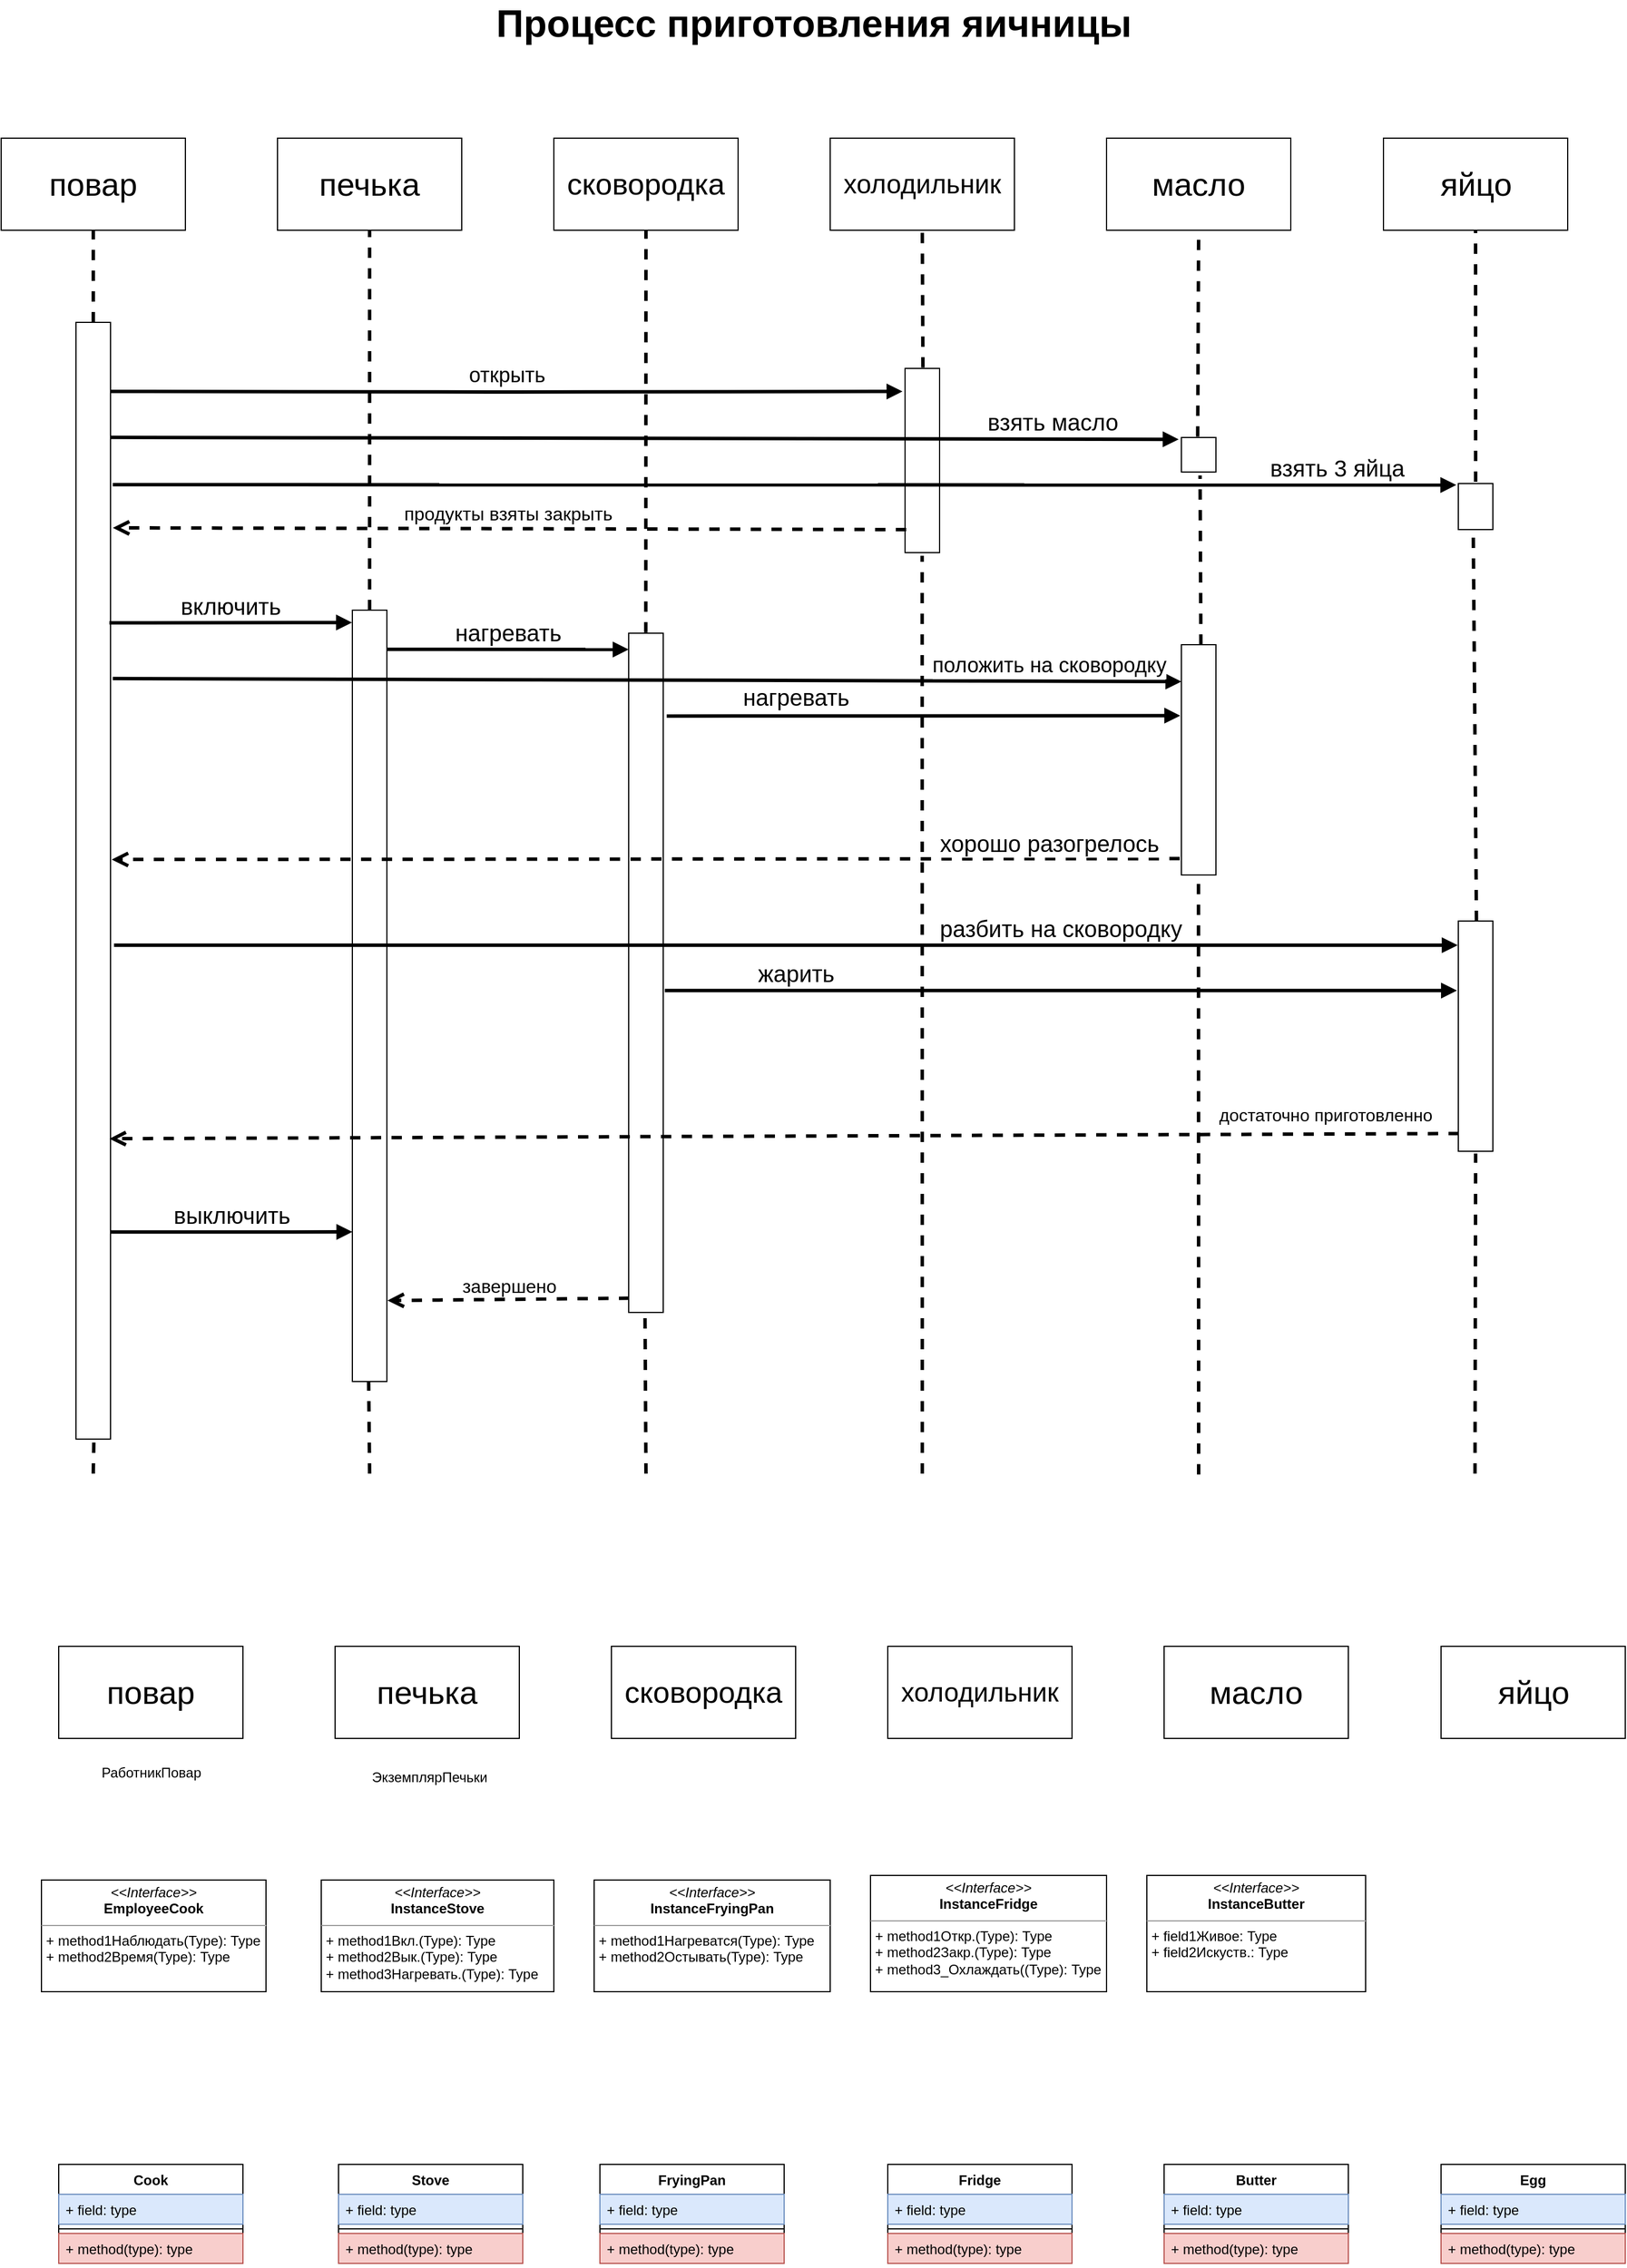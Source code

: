 <mxfile version="15.1.1" type="github">
  <diagram id="aLf2_ICq154Jyb_9Sh-q" name="Page-1">
    <mxGraphModel dx="2303" dy="1400" grid="1" gridSize="10" guides="1" tooltips="1" connect="1" arrows="1" fold="1" page="1" pageScale="1" pageWidth="827" pageHeight="1169" math="0" shadow="0">
      <root>
        <mxCell id="0" />
        <mxCell id="1" parent="0" />
        <mxCell id="samGDBztTZufesjh3Rk6-22" value="" style="html=1;points=[];perimeter=orthogonalPerimeter;" vertex="1" parent="1">
          <mxGeometry x="345" y="570" width="30" height="670" as="geometry" />
        </mxCell>
        <mxCell id="samGDBztTZufesjh3Rk6-23" value="" style="html=1;points=[];perimeter=orthogonalPerimeter;" vertex="1" parent="1">
          <mxGeometry x="585" y="590" width="30" height="590" as="geometry" />
        </mxCell>
        <mxCell id="samGDBztTZufesjh3Rk6-28" value="&lt;span style=&quot;font-size: 28px ; text-align: justify&quot;&gt;&lt;font style=&quot;vertical-align: inherit&quot;&gt;&lt;font style=&quot;vertical-align: inherit&quot;&gt;повар&lt;/font&gt;&lt;/font&gt;&lt;/span&gt;" style="whiteSpace=wrap;html=1;align=center;" vertex="1" parent="1">
          <mxGeometry x="40" y="160" width="160" height="80" as="geometry" />
        </mxCell>
        <mxCell id="samGDBztTZufesjh3Rk6-29" value="&lt;span style=&quot;font-size: 28px ; text-align: justify&quot;&gt;&lt;font style=&quot;vertical-align: inherit&quot;&gt;&lt;font style=&quot;vertical-align: inherit&quot;&gt;печька&lt;/font&gt;&lt;/font&gt;&lt;/span&gt;" style="whiteSpace=wrap;html=1;align=center;" vertex="1" parent="1">
          <mxGeometry x="280" y="160" width="160" height="80" as="geometry" />
        </mxCell>
        <mxCell id="samGDBztTZufesjh3Rk6-30" value="&lt;span style=&quot;font-size: 26px ; text-align: justify&quot;&gt;&lt;font style=&quot;vertical-align: inherit&quot;&gt;&lt;font style=&quot;vertical-align: inherit&quot;&gt;сковородка&lt;/font&gt;&lt;/font&gt;&lt;/span&gt;" style="whiteSpace=wrap;html=1;align=center;" vertex="1" parent="1">
          <mxGeometry x="520" y="160" width="160" height="80" as="geometry" />
        </mxCell>
        <mxCell id="samGDBztTZufesjh3Rk6-31" value="&lt;span style=&quot;font-size: 23px ; text-align: justify&quot;&gt;&lt;font style=&quot;vertical-align: inherit&quot;&gt;&lt;font style=&quot;vertical-align: inherit&quot;&gt;холодильник&lt;/font&gt;&lt;/font&gt;&lt;/span&gt;" style="whiteSpace=wrap;html=1;align=center;" vertex="1" parent="1">
          <mxGeometry x="760" y="160" width="160" height="80" as="geometry" />
        </mxCell>
        <mxCell id="samGDBztTZufesjh3Rk6-32" value="&lt;span style=&quot;font-size: 28px ; text-align: justify&quot;&gt;&lt;font style=&quot;vertical-align: inherit&quot;&gt;&lt;font style=&quot;vertical-align: inherit&quot;&gt;масло&lt;/font&gt;&lt;/font&gt;&lt;/span&gt;" style="whiteSpace=wrap;html=1;align=center;" vertex="1" parent="1">
          <mxGeometry x="1000" y="160" width="160" height="80" as="geometry" />
        </mxCell>
        <mxCell id="samGDBztTZufesjh3Rk6-33" value="&lt;span style=&quot;font-size: 28px ; text-align: justify&quot;&gt;яйцо&lt;/span&gt;" style="whiteSpace=wrap;html=1;align=center;" vertex="1" parent="1">
          <mxGeometry x="1240.5" y="160" width="160" height="80" as="geometry" />
        </mxCell>
        <mxCell id="samGDBztTZufesjh3Rk6-35" value="" style="html=1;points=[];perimeter=orthogonalPerimeter;" vertex="1" parent="1">
          <mxGeometry x="105" y="320" width="30" height="970" as="geometry" />
        </mxCell>
        <mxCell id="samGDBztTZufesjh3Rk6-36" value="" style="html=1;points=[];perimeter=orthogonalPerimeter;" vertex="1" parent="1">
          <mxGeometry x="825" y="360" width="30" height="160" as="geometry" />
        </mxCell>
        <mxCell id="samGDBztTZufesjh3Rk6-39" value="" style="html=1;points=[];perimeter=orthogonalPerimeter;" vertex="1" parent="1">
          <mxGeometry x="1065" y="420" width="30" height="30" as="geometry" />
        </mxCell>
        <mxCell id="samGDBztTZufesjh3Rk6-40" value="" style="html=1;points=[];perimeter=orthogonalPerimeter;" vertex="1" parent="1">
          <mxGeometry x="1305.5" y="460" width="30" height="40" as="geometry" />
        </mxCell>
        <mxCell id="samGDBztTZufesjh3Rk6-46" value="&lt;span style=&quot;font-size: 16px&quot;&gt;&lt;font style=&quot;vertical-align: inherit&quot;&gt;&lt;font style=&quot;vertical-align: inherit&quot;&gt;завершено&lt;/font&gt;&lt;/font&gt;&lt;/span&gt;" style="html=1;verticalAlign=bottom;endArrow=open;dashed=1;endSize=8;strokeWidth=3;entryX=1.017;entryY=0.895;entryDx=0;entryDy=0;entryPerimeter=0;exitX=0.017;exitY=0.979;exitDx=0;exitDy=0;exitPerimeter=0;" edge="1" parent="1" source="samGDBztTZufesjh3Rk6-23" target="samGDBztTZufesjh3Rk6-22">
          <mxGeometry relative="1" as="geometry">
            <mxPoint x="580" y="1080" as="sourcePoint" />
            <mxPoint x="380" y="1080" as="targetPoint" />
            <Array as="points" />
          </mxGeometry>
        </mxCell>
        <mxCell id="samGDBztTZufesjh3Rk6-52" value="&lt;font style=&quot;vertical-align: inherit&quot;&gt;&lt;font style=&quot;vertical-align: inherit ; font-size: 18px&quot;&gt;открыть&lt;/font&gt;&lt;/font&gt;" style="html=1;verticalAlign=bottom;endArrow=block;strokeWidth=3;entryX=-0.074;entryY=0.125;entryDx=0;entryDy=0;entryPerimeter=0;" edge="1" parent="1" target="samGDBztTZufesjh3Rk6-36">
          <mxGeometry width="80" relative="1" as="geometry">
            <mxPoint x="135" y="380" as="sourcePoint" />
            <mxPoint x="820.0" y="380" as="targetPoint" />
            <Array as="points">
              <mxPoint x="475.21" y="380.5" />
            </Array>
          </mxGeometry>
        </mxCell>
        <mxCell id="samGDBztTZufesjh3Rk6-53" value="&lt;font style=&quot;vertical-align: inherit&quot;&gt;&lt;font style=&quot;vertical-align: inherit ; font-size: 20px&quot;&gt;&lt;font style=&quot;vertical-align: inherit&quot;&gt;&lt;font style=&quot;vertical-align: inherit&quot;&gt;&lt;font style=&quot;vertical-align: inherit&quot;&gt;&lt;font style=&quot;vertical-align: inherit&quot;&gt;взять масло&lt;/font&gt;&lt;/font&gt;&lt;/font&gt;&lt;/font&gt;&lt;/font&gt;&lt;/font&gt;" style="html=1;verticalAlign=bottom;endArrow=block;strokeWidth=3;exitX=1;exitY=0.103;exitDx=0;exitDy=0;exitPerimeter=0;entryX=-0.08;entryY=0.054;entryDx=0;entryDy=0;entryPerimeter=0;" edge="1" parent="1" source="samGDBztTZufesjh3Rk6-35" target="samGDBztTZufesjh3Rk6-39">
          <mxGeometry x="0.764" width="80" relative="1" as="geometry">
            <mxPoint x="135" y="430.5" as="sourcePoint" />
            <mxPoint x="1070" y="420" as="targetPoint" />
            <mxPoint as="offset" />
          </mxGeometry>
        </mxCell>
        <mxCell id="samGDBztTZufesjh3Rk6-54" value="&lt;font style=&quot;vertical-align: inherit&quot;&gt;&lt;font style=&quot;vertical-align: inherit ; font-size: 20px&quot;&gt;&lt;font style=&quot;vertical-align: inherit&quot;&gt;&lt;font style=&quot;vertical-align: inherit&quot;&gt;&lt;font style=&quot;vertical-align: inherit&quot;&gt;&lt;font style=&quot;vertical-align: inherit&quot;&gt;&lt;font style=&quot;vertical-align: inherit&quot;&gt;&lt;font style=&quot;vertical-align: inherit&quot;&gt;&lt;font style=&quot;vertical-align: inherit&quot;&gt;&lt;font style=&quot;vertical-align: inherit&quot;&gt;&lt;font style=&quot;vertical-align: inherit&quot;&gt;&lt;font style=&quot;vertical-align: inherit&quot;&gt;взять 3 яйца&lt;/font&gt;&lt;/font&gt;&lt;/font&gt;&lt;/font&gt;&lt;/font&gt;&lt;/font&gt;&lt;/font&gt;&lt;/font&gt;&lt;/font&gt;&lt;/font&gt;&lt;/font&gt;&lt;/font&gt;" style="html=1;verticalAlign=bottom;endArrow=block;strokeWidth=3;entryX=-0.058;entryY=0.032;entryDx=0;entryDy=0;entryPerimeter=0;" edge="1" parent="1" target="samGDBztTZufesjh3Rk6-40">
          <mxGeometry x="0.822" width="80" relative="1" as="geometry">
            <mxPoint x="137" y="461" as="sourcePoint" />
            <mxPoint x="1303.67" y="459.65" as="targetPoint" />
            <mxPoint as="offset" />
          </mxGeometry>
        </mxCell>
        <mxCell id="samGDBztTZufesjh3Rk6-55" value="&lt;font style=&quot;vertical-align: inherit&quot;&gt;&lt;font style=&quot;vertical-align: inherit ; font-size: 20px&quot;&gt;&lt;font style=&quot;vertical-align: inherit&quot;&gt;&lt;font style=&quot;vertical-align: inherit&quot;&gt;включить&lt;/font&gt;&lt;/font&gt;&lt;/font&gt;&lt;/font&gt;" style="html=1;verticalAlign=bottom;endArrow=block;strokeWidth=3;entryX=-0.011;entryY=0.016;entryDx=0;entryDy=0;entryPerimeter=0;" edge="1" parent="1" target="samGDBztTZufesjh3Rk6-22">
          <mxGeometry width="80" relative="1" as="geometry">
            <mxPoint x="134" y="581" as="sourcePoint" />
            <mxPoint x="343" y="570" as="targetPoint" />
          </mxGeometry>
        </mxCell>
        <mxCell id="samGDBztTZufesjh3Rk6-56" value="" style="html=1;points=[];perimeter=orthogonalPerimeter;" vertex="1" parent="1">
          <mxGeometry x="1065" y="600" width="30" height="200" as="geometry" />
        </mxCell>
        <mxCell id="samGDBztTZufesjh3Rk6-57" value="" style="html=1;points=[];perimeter=orthogonalPerimeter;" vertex="1" parent="1">
          <mxGeometry x="1305.5" y="840" width="30" height="200" as="geometry" />
        </mxCell>
        <mxCell id="samGDBztTZufesjh3Rk6-58" value="&lt;font style=&quot;vertical-align: inherit&quot;&gt;&lt;font style=&quot;vertical-align: inherit ; font-size: 20px&quot;&gt;&lt;font style=&quot;vertical-align: inherit&quot;&gt;&lt;font style=&quot;vertical-align: inherit&quot;&gt;&lt;font style=&quot;vertical-align: inherit&quot;&gt;&lt;font style=&quot;vertical-align: inherit&quot;&gt;выключить&lt;/font&gt;&lt;/font&gt;&lt;/font&gt;&lt;/font&gt;&lt;/font&gt;&lt;/font&gt;" style="html=1;verticalAlign=bottom;endArrow=block;strokeWidth=3;exitX=0.99;exitY=0.312;exitDx=0;exitDy=0;exitPerimeter=0;entryX=-0.011;entryY=0.016;entryDx=0;entryDy=0;entryPerimeter=0;" edge="1" parent="1">
          <mxGeometry width="80" relative="1" as="geometry">
            <mxPoint x="135.03" y="1110.16" as="sourcePoint" />
            <mxPoint x="345" y="1110" as="targetPoint" />
            <Array as="points">
              <mxPoint x="235.03" y="1110.16" />
            </Array>
          </mxGeometry>
        </mxCell>
        <mxCell id="samGDBztTZufesjh3Rk6-59" value="&lt;font style=&quot;vertical-align: inherit&quot;&gt;&lt;font style=&quot;vertical-align: inherit ; font-size: 20px&quot;&gt;&lt;font style=&quot;vertical-align: inherit&quot;&gt;&lt;font style=&quot;vertical-align: inherit&quot;&gt;&lt;font style=&quot;vertical-align: inherit&quot;&gt;&lt;font style=&quot;vertical-align: inherit&quot;&gt;нагревать&lt;/font&gt;&lt;/font&gt;&lt;/font&gt;&lt;/font&gt;&lt;/font&gt;&lt;/font&gt;" style="html=1;verticalAlign=bottom;endArrow=block;strokeWidth=3;entryX=-0.002;entryY=0.024;entryDx=0;entryDy=0;entryPerimeter=0;" edge="1" parent="1" target="samGDBztTZufesjh3Rk6-23">
          <mxGeometry width="80" relative="1" as="geometry">
            <mxPoint x="375" y="604" as="sourcePoint" />
            <mxPoint x="585" y="613" as="targetPoint" />
          </mxGeometry>
        </mxCell>
        <mxCell id="samGDBztTZufesjh3Rk6-60" value="&lt;span style=&quot;font-size: 16px&quot;&gt;&lt;font style=&quot;vertical-align: inherit&quot;&gt;&lt;font style=&quot;vertical-align: inherit&quot;&gt;&lt;font style=&quot;vertical-align: inherit&quot;&gt;&lt;font style=&quot;vertical-align: inherit&quot;&gt;продукты взяты закрыть&lt;/font&gt;&lt;/font&gt;&lt;/font&gt;&lt;/font&gt;&lt;/span&gt;" style="html=1;verticalAlign=bottom;endArrow=open;dashed=1;endSize=8;strokeWidth=3;exitX=0.033;exitY=0.875;exitDx=0;exitDy=0;exitPerimeter=0;entryX=1.067;entryY=0.184;entryDx=0;entryDy=0;entryPerimeter=0;" edge="1" parent="1" source="samGDBztTZufesjh3Rk6-36" target="samGDBztTZufesjh3Rk6-35">
          <mxGeometry x="0.004" y="-1" relative="1" as="geometry">
            <mxPoint x="580" y="500" as="sourcePoint" />
            <mxPoint x="380" y="500" as="targetPoint" />
            <Array as="points" />
            <mxPoint as="offset" />
          </mxGeometry>
        </mxCell>
        <mxCell id="samGDBztTZufesjh3Rk6-61" value="&lt;span style=&quot;font-size: 20px&quot;&gt;&lt;font style=&quot;vertical-align: inherit&quot;&gt;&lt;font style=&quot;vertical-align: inherit&quot;&gt;нагревать&lt;/font&gt;&lt;/font&gt;&lt;/span&gt;" style="html=1;verticalAlign=bottom;endArrow=block;strokeWidth=3;exitX=1.1;exitY=0.122;exitDx=0;exitDy=0;exitPerimeter=0;entryX=-0.033;entryY=0.308;entryDx=0;entryDy=0;entryPerimeter=0;" edge="1" parent="1" source="samGDBztTZufesjh3Rk6-23" target="samGDBztTZufesjh3Rk6-56">
          <mxGeometry x="-0.498" y="2" width="80" relative="1" as="geometry">
            <mxPoint x="760" y="680" as="sourcePoint" />
            <mxPoint x="1065" y="659" as="targetPoint" />
            <mxPoint as="offset" />
          </mxGeometry>
        </mxCell>
        <mxCell id="samGDBztTZufesjh3Rk6-62" value="&lt;font style=&quot;font-size: 20px&quot;&gt;хорошо разогрелось&lt;/font&gt;" style="html=1;verticalAlign=bottom;endArrow=open;dashed=1;endSize=8;strokeWidth=3;exitX=-0.048;exitY=0.929;exitDx=0;exitDy=0;exitPerimeter=0;entryX=1.033;entryY=0.481;entryDx=0;entryDy=0;entryPerimeter=0;startSize=8;" edge="1" parent="1" source="samGDBztTZufesjh3Rk6-56" target="samGDBztTZufesjh3Rk6-35">
          <mxGeometry x="-0.755" y="1" relative="1" as="geometry">
            <mxPoint x="850" y="780" as="sourcePoint" />
            <mxPoint x="650.0" y="780" as="targetPoint" />
            <Array as="points" />
            <mxPoint as="offset" />
          </mxGeometry>
        </mxCell>
        <mxCell id="samGDBztTZufesjh3Rk6-63" value="&lt;font style=&quot;vertical-align: inherit&quot;&gt;&lt;font style=&quot;vertical-align: inherit ; font-size: 18px&quot;&gt;положить на сковородку&lt;/font&gt;&lt;/font&gt;" style="html=1;verticalAlign=bottom;endArrow=block;strokeWidth=3;exitX=1.067;exitY=0.319;exitDx=0;exitDy=0;exitPerimeter=0;entryX=0;entryY=0.16;entryDx=0;entryDy=0;entryPerimeter=0;" edge="1" parent="1" source="samGDBztTZufesjh3Rk6-35" target="samGDBztTZufesjh3Rk6-56">
          <mxGeometry x="0.752" width="80" relative="1" as="geometry">
            <mxPoint x="260" y="640" as="sourcePoint" />
            <mxPoint x="710" y="640.1" as="targetPoint" />
            <mxPoint as="offset" />
          </mxGeometry>
        </mxCell>
        <mxCell id="samGDBztTZufesjh3Rk6-64" value="&lt;span style=&quot;font-size: 20px&quot;&gt;&lt;font style=&quot;vertical-align: inherit&quot;&gt;&lt;font style=&quot;vertical-align: inherit&quot;&gt;разбить на сковородку&lt;/font&gt;&lt;/font&gt;&lt;/span&gt;" style="html=1;verticalAlign=bottom;endArrow=block;strokeWidth=3;entryX=-0.017;entryY=0.105;entryDx=0;entryDy=0;entryPerimeter=0;" edge="1" parent="1" target="samGDBztTZufesjh3Rk6-57">
          <mxGeometry x="0.409" width="80" relative="1" as="geometry">
            <mxPoint x="138" y="861" as="sourcePoint" />
            <mxPoint x="1340" y="860.1" as="targetPoint" />
            <mxPoint as="offset" />
          </mxGeometry>
        </mxCell>
        <mxCell id="samGDBztTZufesjh3Rk6-65" value="&lt;span style=&quot;font-size: 20px&quot;&gt;&lt;font style=&quot;vertical-align: inherit&quot;&gt;&lt;font style=&quot;vertical-align: inherit&quot;&gt;жарить&lt;/font&gt;&lt;/font&gt;&lt;/span&gt;" style="html=1;verticalAlign=bottom;endArrow=block;strokeWidth=3;exitX=1.044;exitY=0.526;exitDx=0;exitDy=0;exitPerimeter=0;entryX=-0.039;entryY=0.302;entryDx=0;entryDy=0;entryPerimeter=0;" edge="1" parent="1" source="samGDBztTZufesjh3Rk6-23" target="samGDBztTZufesjh3Rk6-57">
          <mxGeometry x="-0.669" width="80" relative="1" as="geometry">
            <mxPoint x="800.5" y="900" as="sourcePoint" />
            <mxPoint x="1300" y="900" as="targetPoint" />
            <mxPoint as="offset" />
          </mxGeometry>
        </mxCell>
        <mxCell id="samGDBztTZufesjh3Rk6-66" value="&lt;font style=&quot;font-size: 15px&quot;&gt;достаточно приготовленно&lt;/font&gt;" style="html=1;verticalAlign=bottom;endArrow=open;dashed=1;endSize=8;strokeWidth=3;exitX=0.017;exitY=0.923;exitDx=0;exitDy=0;exitPerimeter=0;entryX=0.967;entryY=0.731;entryDx=0;entryDy=0;entryPerimeter=0;" edge="1" parent="1" source="samGDBztTZufesjh3Rk6-57" target="samGDBztTZufesjh3Rk6-35">
          <mxGeometry x="-0.802" y="-5" relative="1" as="geometry">
            <mxPoint x="730" y="1020" as="sourcePoint" />
            <mxPoint x="150" y="1023" as="targetPoint" />
            <Array as="points" />
            <mxPoint as="offset" />
          </mxGeometry>
        </mxCell>
        <mxCell id="samGDBztTZufesjh3Rk6-67" value="&lt;font style=&quot;font-size: 33px&quot;&gt;Процесс приготовления яичницы&amp;nbsp;&lt;/font&gt;" style="text;strokeColor=none;fillColor=none;html=1;fontSize=24;fontStyle=1;verticalAlign=middle;align=center;" vertex="1" parent="1">
          <mxGeometry x="470" y="40" width="560" height="40" as="geometry" />
        </mxCell>
        <mxCell id="samGDBztTZufesjh3Rk6-68" value="" style="endArrow=none;dashed=1;html=1;startSize=8;strokeWidth=3;entryX=0.5;entryY=1;entryDx=0;entryDy=0;" edge="1" parent="1" target="samGDBztTZufesjh3Rk6-28">
          <mxGeometry width="50" height="50" relative="1" as="geometry">
            <mxPoint x="120" y="320" as="sourcePoint" />
            <mxPoint x="700" y="690" as="targetPoint" />
          </mxGeometry>
        </mxCell>
        <mxCell id="samGDBztTZufesjh3Rk6-69" value="" style="endArrow=none;dashed=1;html=1;startSize=8;strokeWidth=3;" edge="1" parent="1">
          <mxGeometry width="50" height="50" relative="1" as="geometry">
            <mxPoint x="360" y="570" as="sourcePoint" />
            <mxPoint x="360" y="240" as="targetPoint" />
          </mxGeometry>
        </mxCell>
        <mxCell id="samGDBztTZufesjh3Rk6-70" value="" style="endArrow=none;dashed=1;html=1;startSize=8;strokeWidth=3;entryX=0.472;entryY=1;entryDx=0;entryDy=0;entryPerimeter=0;" edge="1" parent="1" target="samGDBztTZufesjh3Rk6-22">
          <mxGeometry width="50" height="50" relative="1" as="geometry">
            <mxPoint x="360" y="1320" as="sourcePoint" />
            <mxPoint x="370" y="1200" as="targetPoint" />
          </mxGeometry>
        </mxCell>
        <mxCell id="samGDBztTZufesjh3Rk6-71" value="" style="endArrow=none;dashed=1;html=1;startSize=8;strokeWidth=3;entryX=0.518;entryY=1;entryDx=0;entryDy=0;entryPerimeter=0;" edge="1" parent="1" target="samGDBztTZufesjh3Rk6-35">
          <mxGeometry width="50" height="50" relative="1" as="geometry">
            <mxPoint x="120" y="1320" as="sourcePoint" />
            <mxPoint x="120" y="1290" as="targetPoint" />
          </mxGeometry>
        </mxCell>
        <mxCell id="samGDBztTZufesjh3Rk6-73" value="" style="endArrow=none;dashed=1;html=1;startSize=8;strokeWidth=3;entryX=0.472;entryY=1;entryDx=0;entryDy=0;entryPerimeter=0;" edge="1" parent="1" target="samGDBztTZufesjh3Rk6-23">
          <mxGeometry width="50" height="50" relative="1" as="geometry">
            <mxPoint x="600" y="1320" as="sourcePoint" />
            <mxPoint x="600" y="1180" as="targetPoint" />
          </mxGeometry>
        </mxCell>
        <mxCell id="samGDBztTZufesjh3Rk6-74" value="" style="endArrow=none;dashed=1;html=1;startSize=8;strokeWidth=3;entryX=0.495;entryY=1.017;entryDx=0;entryDy=0;entryPerimeter=0;" edge="1" parent="1" target="samGDBztTZufesjh3Rk6-36">
          <mxGeometry width="50" height="50" relative="1" as="geometry">
            <mxPoint x="840" y="1320" as="sourcePoint" />
            <mxPoint x="840" y="510" as="targetPoint" />
          </mxGeometry>
        </mxCell>
        <mxCell id="samGDBztTZufesjh3Rk6-75" value="" style="endArrow=none;dashed=1;html=1;startSize=8;strokeWidth=3;exitX=0.518;exitY=-0.005;exitDx=0;exitDy=0;exitPerimeter=0;entryX=0.5;entryY=1;entryDx=0;entryDy=0;" edge="1" parent="1" source="samGDBztTZufesjh3Rk6-36" target="samGDBztTZufesjh3Rk6-31">
          <mxGeometry width="50" height="50" relative="1" as="geometry">
            <mxPoint x="840" y="300" as="sourcePoint" />
            <mxPoint x="840" y="250" as="targetPoint" />
          </mxGeometry>
        </mxCell>
        <mxCell id="samGDBztTZufesjh3Rk6-76" value="" style="endArrow=none;dashed=1;html=1;startSize=8;strokeWidth=3;entryX=0.5;entryY=1;entryDx=0;entryDy=0;exitX=0.495;exitY=-0.001;exitDx=0;exitDy=0;exitPerimeter=0;" edge="1" parent="1" source="samGDBztTZufesjh3Rk6-23" target="samGDBztTZufesjh3Rk6-30">
          <mxGeometry width="50" height="50" relative="1" as="geometry">
            <mxPoint x="600" y="280" as="sourcePoint" />
            <mxPoint x="600" y="240" as="targetPoint" />
          </mxGeometry>
        </mxCell>
        <mxCell id="samGDBztTZufesjh3Rk6-77" value="" style="endArrow=none;dashed=1;html=1;startSize=8;strokeWidth=3;entryX=0.5;entryY=1;entryDx=0;entryDy=0;exitX=0.472;exitY=-0.025;exitDx=0;exitDy=0;exitPerimeter=0;" edge="1" parent="1" source="samGDBztTZufesjh3Rk6-39" target="samGDBztTZufesjh3Rk6-32">
          <mxGeometry width="50" height="50" relative="1" as="geometry">
            <mxPoint x="1080" y="340" as="sourcePoint" />
            <mxPoint x="1080" y="260" as="targetPoint" />
          </mxGeometry>
        </mxCell>
        <mxCell id="samGDBztTZufesjh3Rk6-78" value="" style="endArrow=none;dashed=1;html=1;startSize=8;strokeWidth=3;entryX=0.541;entryY=1.101;entryDx=0;entryDy=0;entryPerimeter=0;exitX=0.564;exitY=0;exitDx=0;exitDy=0;exitPerimeter=0;" edge="1" parent="1" source="samGDBztTZufesjh3Rk6-56" target="samGDBztTZufesjh3Rk6-39">
          <mxGeometry width="50" height="50" relative="1" as="geometry">
            <mxPoint x="1080" y="530" as="sourcePoint" />
            <mxPoint x="1080" y="450" as="targetPoint" />
          </mxGeometry>
        </mxCell>
        <mxCell id="samGDBztTZufesjh3Rk6-79" value="" style="endArrow=none;dashed=1;html=1;startSize=8;strokeWidth=3;entryX=0.495;entryY=1.01;entryDx=0;entryDy=0;entryPerimeter=0;" edge="1" parent="1" target="samGDBztTZufesjh3Rk6-56">
          <mxGeometry width="50" height="50" relative="1" as="geometry">
            <mxPoint x="1080" y="1320.69" as="sourcePoint" />
            <mxPoint x="1080" y="760" as="targetPoint" />
          </mxGeometry>
        </mxCell>
        <mxCell id="samGDBztTZufesjh3Rk6-80" value="" style="endArrow=none;dashed=1;html=1;startSize=8;strokeWidth=3;entryX=0.433;entryY=1.05;entryDx=0;entryDy=0;exitX=0.525;exitY=0;exitDx=0;exitDy=0;exitPerimeter=0;entryPerimeter=0;" edge="1" parent="1" source="samGDBztTZufesjh3Rk6-57" target="samGDBztTZufesjh3Rk6-40">
          <mxGeometry width="50" height="50" relative="1" as="geometry">
            <mxPoint x="1320" y="800" as="sourcePoint" />
            <mxPoint x="1320" y="720" as="targetPoint" />
          </mxGeometry>
        </mxCell>
        <mxCell id="samGDBztTZufesjh3Rk6-81" value="" style="endArrow=none;dashed=1;html=1;startSize=8;strokeWidth=3;entryX=0.502;entryY=1.01;entryDx=0;entryDy=0;entryPerimeter=0;" edge="1" parent="1" target="samGDBztTZufesjh3Rk6-57">
          <mxGeometry width="50" height="50" relative="1" as="geometry">
            <mxPoint x="1320" y="1320" as="sourcePoint" />
            <mxPoint x="1320" y="1040" as="targetPoint" />
          </mxGeometry>
        </mxCell>
        <mxCell id="samGDBztTZufesjh3Rk6-82" value="" style="endArrow=none;dashed=1;html=1;startSize=8;strokeWidth=3;entryX=0.5;entryY=1;entryDx=0;entryDy=0;exitX=0.502;exitY=-0.036;exitDx=0;exitDy=0;exitPerimeter=0;" edge="1" parent="1" source="samGDBztTZufesjh3Rk6-40" target="samGDBztTZufesjh3Rk6-33">
          <mxGeometry width="50" height="50" relative="1" as="geometry">
            <mxPoint x="1320" y="380" as="sourcePoint" />
            <mxPoint x="1320" y="300" as="targetPoint" />
          </mxGeometry>
        </mxCell>
        <mxCell id="pEELNfP1-bwVWqBeT94R-1" value="&lt;span style=&quot;font-size: 28px ; text-align: justify&quot;&gt;&lt;font style=&quot;vertical-align: inherit&quot;&gt;&lt;font style=&quot;vertical-align: inherit&quot;&gt;повар&lt;/font&gt;&lt;/font&gt;&lt;/span&gt;" style="whiteSpace=wrap;html=1;align=center;" vertex="1" parent="1">
          <mxGeometry x="90" y="1470" width="160" height="80" as="geometry" />
        </mxCell>
        <mxCell id="pEELNfP1-bwVWqBeT94R-2" value="&lt;span style=&quot;font-size: 28px ; text-align: justify&quot;&gt;&lt;font style=&quot;vertical-align: inherit&quot;&gt;&lt;font style=&quot;vertical-align: inherit&quot;&gt;печька&lt;/font&gt;&lt;/font&gt;&lt;/span&gt;" style="whiteSpace=wrap;html=1;align=center;" vertex="1" parent="1">
          <mxGeometry x="330" y="1470" width="160" height="80" as="geometry" />
        </mxCell>
        <mxCell id="pEELNfP1-bwVWqBeT94R-3" value="&lt;span style=&quot;font-size: 26px ; text-align: justify&quot;&gt;&lt;font style=&quot;vertical-align: inherit&quot;&gt;&lt;font style=&quot;vertical-align: inherit&quot;&gt;сковородка&lt;/font&gt;&lt;/font&gt;&lt;/span&gt;" style="whiteSpace=wrap;html=1;align=center;" vertex="1" parent="1">
          <mxGeometry x="570" y="1470" width="160" height="80" as="geometry" />
        </mxCell>
        <mxCell id="pEELNfP1-bwVWqBeT94R-4" value="&lt;span style=&quot;font-size: 23px ; text-align: justify&quot;&gt;&lt;font style=&quot;vertical-align: inherit&quot;&gt;&lt;font style=&quot;vertical-align: inherit&quot;&gt;холодильник&lt;/font&gt;&lt;/font&gt;&lt;/span&gt;" style="whiteSpace=wrap;html=1;align=center;" vertex="1" parent="1">
          <mxGeometry x="810" y="1470" width="160" height="80" as="geometry" />
        </mxCell>
        <mxCell id="pEELNfP1-bwVWqBeT94R-5" value="&lt;span style=&quot;font-size: 28px ; text-align: justify&quot;&gt;&lt;font style=&quot;vertical-align: inherit&quot;&gt;&lt;font style=&quot;vertical-align: inherit&quot;&gt;масло&lt;/font&gt;&lt;/font&gt;&lt;/span&gt;" style="whiteSpace=wrap;html=1;align=center;" vertex="1" parent="1">
          <mxGeometry x="1050" y="1470" width="160" height="80" as="geometry" />
        </mxCell>
        <mxCell id="pEELNfP1-bwVWqBeT94R-6" value="&lt;span style=&quot;font-size: 28px ; text-align: justify&quot;&gt;яйцо&lt;/span&gt;" style="whiteSpace=wrap;html=1;align=center;" vertex="1" parent="1">
          <mxGeometry x="1290.5" y="1470" width="160" height="80" as="geometry" />
        </mxCell>
        <mxCell id="pEELNfP1-bwVWqBeT94R-7" value="Cook" style="swimlane;fontStyle=1;align=center;verticalAlign=top;childLayout=stackLayout;horizontal=1;startSize=26;horizontalStack=0;resizeParent=1;resizeParentMax=0;resizeLast=0;collapsible=1;marginBottom=0;" vertex="1" parent="1">
          <mxGeometry x="90" y="1920" width="160" height="86" as="geometry" />
        </mxCell>
        <mxCell id="pEELNfP1-bwVWqBeT94R-8" value="+ field: type" style="text;strokeColor=#6c8ebf;fillColor=#dae8fc;align=left;verticalAlign=top;spacingLeft=4;spacingRight=4;overflow=hidden;rotatable=0;points=[[0,0.5],[1,0.5]];portConstraint=eastwest;" vertex="1" parent="pEELNfP1-bwVWqBeT94R-7">
          <mxGeometry y="26" width="160" height="26" as="geometry" />
        </mxCell>
        <mxCell id="pEELNfP1-bwVWqBeT94R-9" value="" style="line;strokeWidth=1;fillColor=none;align=left;verticalAlign=middle;spacingTop=-1;spacingLeft=3;spacingRight=3;rotatable=0;labelPosition=right;points=[];portConstraint=eastwest;" vertex="1" parent="pEELNfP1-bwVWqBeT94R-7">
          <mxGeometry y="52" width="160" height="8" as="geometry" />
        </mxCell>
        <mxCell id="pEELNfP1-bwVWqBeT94R-10" value="+ method(type): type" style="text;strokeColor=#b85450;fillColor=#f8cecc;align=left;verticalAlign=top;spacingLeft=4;spacingRight=4;overflow=hidden;rotatable=0;points=[[0,0.5],[1,0.5]];portConstraint=eastwest;" vertex="1" parent="pEELNfP1-bwVWqBeT94R-7">
          <mxGeometry y="60" width="160" height="26" as="geometry" />
        </mxCell>
        <mxCell id="pEELNfP1-bwVWqBeT94R-11" value="Stove" style="swimlane;fontStyle=1;align=center;verticalAlign=top;childLayout=stackLayout;horizontal=1;startSize=26;horizontalStack=0;resizeParent=1;resizeParentMax=0;resizeLast=0;collapsible=1;marginBottom=0;" vertex="1" parent="1">
          <mxGeometry x="333" y="1920" width="160" height="86" as="geometry" />
        </mxCell>
        <mxCell id="pEELNfP1-bwVWqBeT94R-12" value="+ field: type" style="text;strokeColor=#6c8ebf;fillColor=#dae8fc;align=left;verticalAlign=top;spacingLeft=4;spacingRight=4;overflow=hidden;rotatable=0;points=[[0,0.5],[1,0.5]];portConstraint=eastwest;" vertex="1" parent="pEELNfP1-bwVWqBeT94R-11">
          <mxGeometry y="26" width="160" height="26" as="geometry" />
        </mxCell>
        <mxCell id="pEELNfP1-bwVWqBeT94R-13" value="" style="line;strokeWidth=1;fillColor=none;align=left;verticalAlign=middle;spacingTop=-1;spacingLeft=3;spacingRight=3;rotatable=0;labelPosition=right;points=[];portConstraint=eastwest;" vertex="1" parent="pEELNfP1-bwVWqBeT94R-11">
          <mxGeometry y="52" width="160" height="8" as="geometry" />
        </mxCell>
        <mxCell id="pEELNfP1-bwVWqBeT94R-14" value="+ method(type): type" style="text;strokeColor=#b85450;fillColor=#f8cecc;align=left;verticalAlign=top;spacingLeft=4;spacingRight=4;overflow=hidden;rotatable=0;points=[[0,0.5],[1,0.5]];portConstraint=eastwest;" vertex="1" parent="pEELNfP1-bwVWqBeT94R-11">
          <mxGeometry y="60" width="160" height="26" as="geometry" />
        </mxCell>
        <mxCell id="pEELNfP1-bwVWqBeT94R-15" value="FryingPan" style="swimlane;fontStyle=1;align=center;verticalAlign=top;childLayout=stackLayout;horizontal=1;startSize=26;horizontalStack=0;resizeParent=1;resizeParentMax=0;resizeLast=0;collapsible=1;marginBottom=0;" vertex="1" parent="1">
          <mxGeometry x="560" y="1920" width="160" height="86" as="geometry" />
        </mxCell>
        <mxCell id="pEELNfP1-bwVWqBeT94R-16" value="+ field: type" style="text;strokeColor=#6c8ebf;fillColor=#dae8fc;align=left;verticalAlign=top;spacingLeft=4;spacingRight=4;overflow=hidden;rotatable=0;points=[[0,0.5],[1,0.5]];portConstraint=eastwest;" vertex="1" parent="pEELNfP1-bwVWqBeT94R-15">
          <mxGeometry y="26" width="160" height="26" as="geometry" />
        </mxCell>
        <mxCell id="pEELNfP1-bwVWqBeT94R-17" value="" style="line;strokeWidth=1;fillColor=none;align=left;verticalAlign=middle;spacingTop=-1;spacingLeft=3;spacingRight=3;rotatable=0;labelPosition=right;points=[];portConstraint=eastwest;" vertex="1" parent="pEELNfP1-bwVWqBeT94R-15">
          <mxGeometry y="52" width="160" height="8" as="geometry" />
        </mxCell>
        <mxCell id="pEELNfP1-bwVWqBeT94R-18" value="+ method(type): type" style="text;strokeColor=#b85450;fillColor=#f8cecc;align=left;verticalAlign=top;spacingLeft=4;spacingRight=4;overflow=hidden;rotatable=0;points=[[0,0.5],[1,0.5]];portConstraint=eastwest;" vertex="1" parent="pEELNfP1-bwVWqBeT94R-15">
          <mxGeometry y="60" width="160" height="26" as="geometry" />
        </mxCell>
        <mxCell id="pEELNfP1-bwVWqBeT94R-19" value="Fridge" style="swimlane;fontStyle=1;align=center;verticalAlign=top;childLayout=stackLayout;horizontal=1;startSize=26;horizontalStack=0;resizeParent=1;resizeParentMax=0;resizeLast=0;collapsible=1;marginBottom=0;" vertex="1" parent="1">
          <mxGeometry x="810" y="1920" width="160" height="86" as="geometry" />
        </mxCell>
        <mxCell id="pEELNfP1-bwVWqBeT94R-20" value="+ field: type" style="text;strokeColor=#6c8ebf;fillColor=#dae8fc;align=left;verticalAlign=top;spacingLeft=4;spacingRight=4;overflow=hidden;rotatable=0;points=[[0,0.5],[1,0.5]];portConstraint=eastwest;" vertex="1" parent="pEELNfP1-bwVWqBeT94R-19">
          <mxGeometry y="26" width="160" height="26" as="geometry" />
        </mxCell>
        <mxCell id="pEELNfP1-bwVWqBeT94R-21" value="" style="line;strokeWidth=1;fillColor=none;align=left;verticalAlign=middle;spacingTop=-1;spacingLeft=3;spacingRight=3;rotatable=0;labelPosition=right;points=[];portConstraint=eastwest;" vertex="1" parent="pEELNfP1-bwVWqBeT94R-19">
          <mxGeometry y="52" width="160" height="8" as="geometry" />
        </mxCell>
        <mxCell id="pEELNfP1-bwVWqBeT94R-22" value="+ method(type): type" style="text;strokeColor=#b85450;fillColor=#f8cecc;align=left;verticalAlign=top;spacingLeft=4;spacingRight=4;overflow=hidden;rotatable=0;points=[[0,0.5],[1,0.5]];portConstraint=eastwest;" vertex="1" parent="pEELNfP1-bwVWqBeT94R-19">
          <mxGeometry y="60" width="160" height="26" as="geometry" />
        </mxCell>
        <mxCell id="pEELNfP1-bwVWqBeT94R-23" value="Butter" style="swimlane;fontStyle=1;align=center;verticalAlign=top;childLayout=stackLayout;horizontal=1;startSize=26;horizontalStack=0;resizeParent=1;resizeParentMax=0;resizeLast=0;collapsible=1;marginBottom=0;" vertex="1" parent="1">
          <mxGeometry x="1050" y="1920" width="160" height="86" as="geometry" />
        </mxCell>
        <mxCell id="pEELNfP1-bwVWqBeT94R-24" value="+ field: type" style="text;strokeColor=#6c8ebf;fillColor=#dae8fc;align=left;verticalAlign=top;spacingLeft=4;spacingRight=4;overflow=hidden;rotatable=0;points=[[0,0.5],[1,0.5]];portConstraint=eastwest;" vertex="1" parent="pEELNfP1-bwVWqBeT94R-23">
          <mxGeometry y="26" width="160" height="26" as="geometry" />
        </mxCell>
        <mxCell id="pEELNfP1-bwVWqBeT94R-25" value="" style="line;strokeWidth=1;fillColor=none;align=left;verticalAlign=middle;spacingTop=-1;spacingLeft=3;spacingRight=3;rotatable=0;labelPosition=right;points=[];portConstraint=eastwest;" vertex="1" parent="pEELNfP1-bwVWqBeT94R-23">
          <mxGeometry y="52" width="160" height="8" as="geometry" />
        </mxCell>
        <mxCell id="pEELNfP1-bwVWqBeT94R-26" value="+ method(type): type" style="text;strokeColor=#b85450;fillColor=#f8cecc;align=left;verticalAlign=top;spacingLeft=4;spacingRight=4;overflow=hidden;rotatable=0;points=[[0,0.5],[1,0.5]];portConstraint=eastwest;" vertex="1" parent="pEELNfP1-bwVWqBeT94R-23">
          <mxGeometry y="60" width="160" height="26" as="geometry" />
        </mxCell>
        <mxCell id="pEELNfP1-bwVWqBeT94R-27" value="Egg" style="swimlane;fontStyle=1;align=center;verticalAlign=top;childLayout=stackLayout;horizontal=1;startSize=26;horizontalStack=0;resizeParent=1;resizeParentMax=0;resizeLast=0;collapsible=1;marginBottom=0;" vertex="1" parent="1">
          <mxGeometry x="1290.5" y="1920" width="160" height="86" as="geometry" />
        </mxCell>
        <mxCell id="pEELNfP1-bwVWqBeT94R-28" value="+ field: type" style="text;strokeColor=#6c8ebf;fillColor=#dae8fc;align=left;verticalAlign=top;spacingLeft=4;spacingRight=4;overflow=hidden;rotatable=0;points=[[0,0.5],[1,0.5]];portConstraint=eastwest;" vertex="1" parent="pEELNfP1-bwVWqBeT94R-27">
          <mxGeometry y="26" width="160" height="26" as="geometry" />
        </mxCell>
        <mxCell id="pEELNfP1-bwVWqBeT94R-29" value="" style="line;strokeWidth=1;fillColor=none;align=left;verticalAlign=middle;spacingTop=-1;spacingLeft=3;spacingRight=3;rotatable=0;labelPosition=right;points=[];portConstraint=eastwest;" vertex="1" parent="pEELNfP1-bwVWqBeT94R-27">
          <mxGeometry y="52" width="160" height="8" as="geometry" />
        </mxCell>
        <mxCell id="pEELNfP1-bwVWqBeT94R-30" value="+ method(type): type" style="text;strokeColor=#b85450;fillColor=#f8cecc;align=left;verticalAlign=top;spacingLeft=4;spacingRight=4;overflow=hidden;rotatable=0;points=[[0,0.5],[1,0.5]];portConstraint=eastwest;" vertex="1" parent="pEELNfP1-bwVWqBeT94R-27">
          <mxGeometry y="60" width="160" height="26" as="geometry" />
        </mxCell>
        <mxCell id="pEELNfP1-bwVWqBeT94R-31" value="&lt;p style=&quot;margin: 0px ; margin-top: 4px ; text-align: center&quot;&gt;&lt;i&gt;&amp;lt;&amp;lt;Interface&amp;gt;&amp;gt;&lt;/i&gt;&lt;br&gt;&lt;b&gt;InstanceStove&lt;/b&gt;&lt;/p&gt;&lt;hr size=&quot;1&quot;&gt;&lt;p style=&quot;margin: 0px ; margin-left: 4px&quot;&gt;+ method1Вкл.(Type): Type&lt;br&gt;+ method2Вык.(Type): Type&lt;/p&gt;&lt;p style=&quot;margin: 0px ; margin-left: 4px&quot;&gt;+ method3Нагревать.(Type): Type&lt;br&gt;&lt;/p&gt;" style="verticalAlign=top;align=left;overflow=fill;fontSize=12;fontFamily=Helvetica;html=1;" vertex="1" parent="1">
          <mxGeometry x="318" y="1673" width="202" height="97" as="geometry" />
        </mxCell>
        <mxCell id="pEELNfP1-bwVWqBeT94R-32" value="&lt;p style=&quot;margin: 4px 0px 0px&quot;&gt;&lt;/p&gt;&lt;div style=&quot;text-align: center&quot;&gt;&lt;i&gt;&amp;lt;&amp;lt;Interface&amp;gt;&amp;gt;&lt;/i&gt;&lt;/div&gt;&lt;div style=&quot;text-align: center&quot;&gt;&lt;b&gt;Instance&lt;/b&gt;&lt;span style=&quot;font-weight: 700&quot;&gt;FryingPan&lt;/span&gt;&lt;/div&gt;&lt;hr size=&quot;1&quot;&gt;&lt;p style=&quot;margin: 0px ; margin-left: 4px&quot;&gt;&lt;/p&gt;&lt;p style=&quot;margin: 0px ; margin-left: 4px&quot;&gt;+ method1Нагреватся(Type): Type&lt;br&gt;+ method2Остывать(Type): Type&lt;/p&gt;" style="verticalAlign=top;align=left;overflow=fill;fontSize=12;fontFamily=Helvetica;html=1;" vertex="1" parent="1">
          <mxGeometry x="555" y="1673" width="205" height="97" as="geometry" />
        </mxCell>
        <mxCell id="pEELNfP1-bwVWqBeT94R-33" value="&lt;p style=&quot;margin: 4px 0px 0px&quot;&gt;&lt;/p&gt;&lt;div style=&quot;text-align: center&quot;&gt;&lt;i&gt;&amp;lt;&amp;lt;Interface&amp;gt;&amp;gt;&lt;/i&gt;&lt;/div&gt;&lt;div style=&quot;text-align: center&quot;&gt;&lt;b&gt;Instance&lt;/b&gt;&lt;span style=&quot;font-weight: 700&quot;&gt;Fridge&lt;/span&gt;&lt;/div&gt;&lt;hr size=&quot;1&quot;&gt;&lt;p style=&quot;margin: 0px ; margin-left: 4px&quot;&gt;+ method1Откр.(Type): Type&lt;br&gt;+ method2Закр.(Type): Type&lt;/p&gt;&lt;p style=&quot;margin: 0px ; margin-left: 4px&quot;&gt;+ method3_Охлаждать((Type): Type&lt;br&gt;&lt;/p&gt;" style="verticalAlign=top;align=left;overflow=fill;fontSize=12;fontFamily=Helvetica;html=1;" vertex="1" parent="1">
          <mxGeometry x="795" y="1669" width="205" height="101" as="geometry" />
        </mxCell>
        <mxCell id="pEELNfP1-bwVWqBeT94R-34" value="&lt;p style=&quot;margin: 0px ; margin-top: 4px ; text-align: center&quot;&gt;&lt;i&gt;&amp;lt;&amp;lt;Interface&amp;gt;&amp;gt;&lt;/i&gt;&lt;br&gt;&lt;b&gt;InstanceButter&lt;/b&gt;&lt;br&gt;&lt;/p&gt;&lt;hr size=&quot;1&quot;&gt;&lt;p style=&quot;margin: 0px ; margin-left: 4px&quot;&gt;+ field1Живое: Type&lt;br&gt;+ field2Искуств.: Type&lt;/p&gt;" style="verticalAlign=top;align=left;overflow=fill;fontSize=12;fontFamily=Helvetica;html=1;" vertex="1" parent="1">
          <mxGeometry x="1035" y="1669" width="190" height="101" as="geometry" />
        </mxCell>
        <mxCell id="pEELNfP1-bwVWqBeT94R-35" value="&lt;p style=&quot;margin: 0px ; margin-top: 4px ; text-align: center&quot;&gt;&lt;i&gt;&amp;lt;&amp;lt;Interface&amp;gt;&amp;gt;&lt;/i&gt;&lt;br&gt;&lt;b&gt;EmployeeCook&lt;/b&gt;&lt;/p&gt;&lt;hr size=&quot;1&quot;&gt;&lt;p style=&quot;margin: 0px ; margin-left: 4px&quot;&gt;+ method1Наблюдать(Type): Type&lt;br&gt;+ method2Время(Type): Type&lt;/p&gt;" style="verticalAlign=top;align=left;overflow=fill;fontSize=12;fontFamily=Helvetica;html=1;" vertex="1" parent="1">
          <mxGeometry x="75" y="1673" width="195" height="97" as="geometry" />
        </mxCell>
        <mxCell id="pEELNfP1-bwVWqBeT94R-36" value="ЭкземплярПечьки" style="text;whiteSpace=wrap;html=1;" vertex="1" parent="1">
          <mxGeometry x="360" y="1570" width="90" height="30" as="geometry" />
        </mxCell>
        <mxCell id="pEELNfP1-bwVWqBeT94R-37" value="РаботникПовар" style="text;html=1;align=center;verticalAlign=middle;resizable=0;points=[];autosize=1;strokeColor=none;fillColor=none;" vertex="1" parent="1">
          <mxGeometry x="120" y="1570" width="100" height="20" as="geometry" />
        </mxCell>
        <mxCell id="pEELNfP1-bwVWqBeT94R-39" style="edgeStyle=orthogonalEdgeStyle;rounded=0;orthogonalLoop=1;jettySize=auto;html=1;exitX=0.5;exitY=1;exitDx=0;exitDy=0;startSize=8;strokeWidth=3;" edge="1" parent="1" source="pEELNfP1-bwVWqBeT94R-31" target="pEELNfP1-bwVWqBeT94R-31">
          <mxGeometry relative="1" as="geometry" />
        </mxCell>
      </root>
    </mxGraphModel>
  </diagram>
</mxfile>

